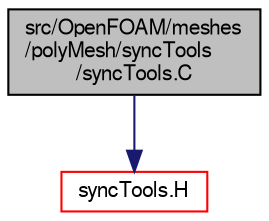 digraph "src/OpenFOAM/meshes/polyMesh/syncTools/syncTools.C"
{
  bgcolor="transparent";
  edge [fontname="FreeSans",fontsize="10",labelfontname="FreeSans",labelfontsize="10"];
  node [fontname="FreeSans",fontsize="10",shape=record];
  Node0 [label="src/OpenFOAM/meshes\l/polyMesh/syncTools\l/syncTools.C",height=0.2,width=0.4,color="black", fillcolor="grey75", style="filled", fontcolor="black"];
  Node0 -> Node1 [color="midnightblue",fontsize="10",style="solid",fontname="FreeSans"];
  Node1 [label="syncTools.H",height=0.2,width=0.4,color="red",URL="$a11768.html"];
}
